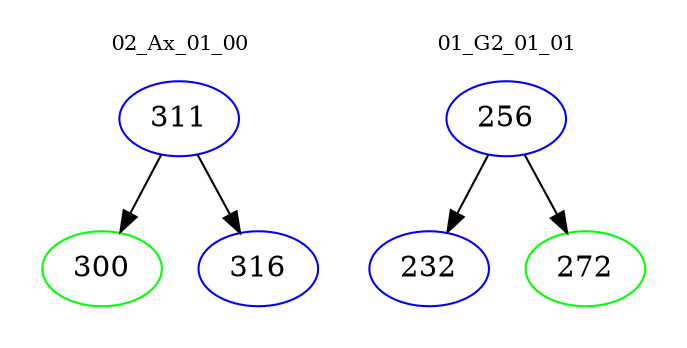 digraph{
subgraph cluster_0 {
color = white
label = "02_Ax_01_00";
fontsize=10;
T0_311 [label="311", color="blue"]
T0_311 -> T0_300 [color="black"]
T0_300 [label="300", color="green"]
T0_311 -> T0_316 [color="black"]
T0_316 [label="316", color="blue"]
}
subgraph cluster_1 {
color = white
label = "01_G2_01_01";
fontsize=10;
T1_256 [label="256", color="blue"]
T1_256 -> T1_232 [color="black"]
T1_232 [label="232", color="blue"]
T1_256 -> T1_272 [color="black"]
T1_272 [label="272", color="green"]
}
}
